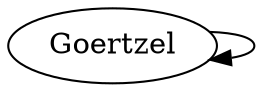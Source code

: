 /* Created by mdot for Matlab */
digraph m2html {
  Goertzel -> Goertzel;

  Goertzel [URL="Goertzel.html"];
}
